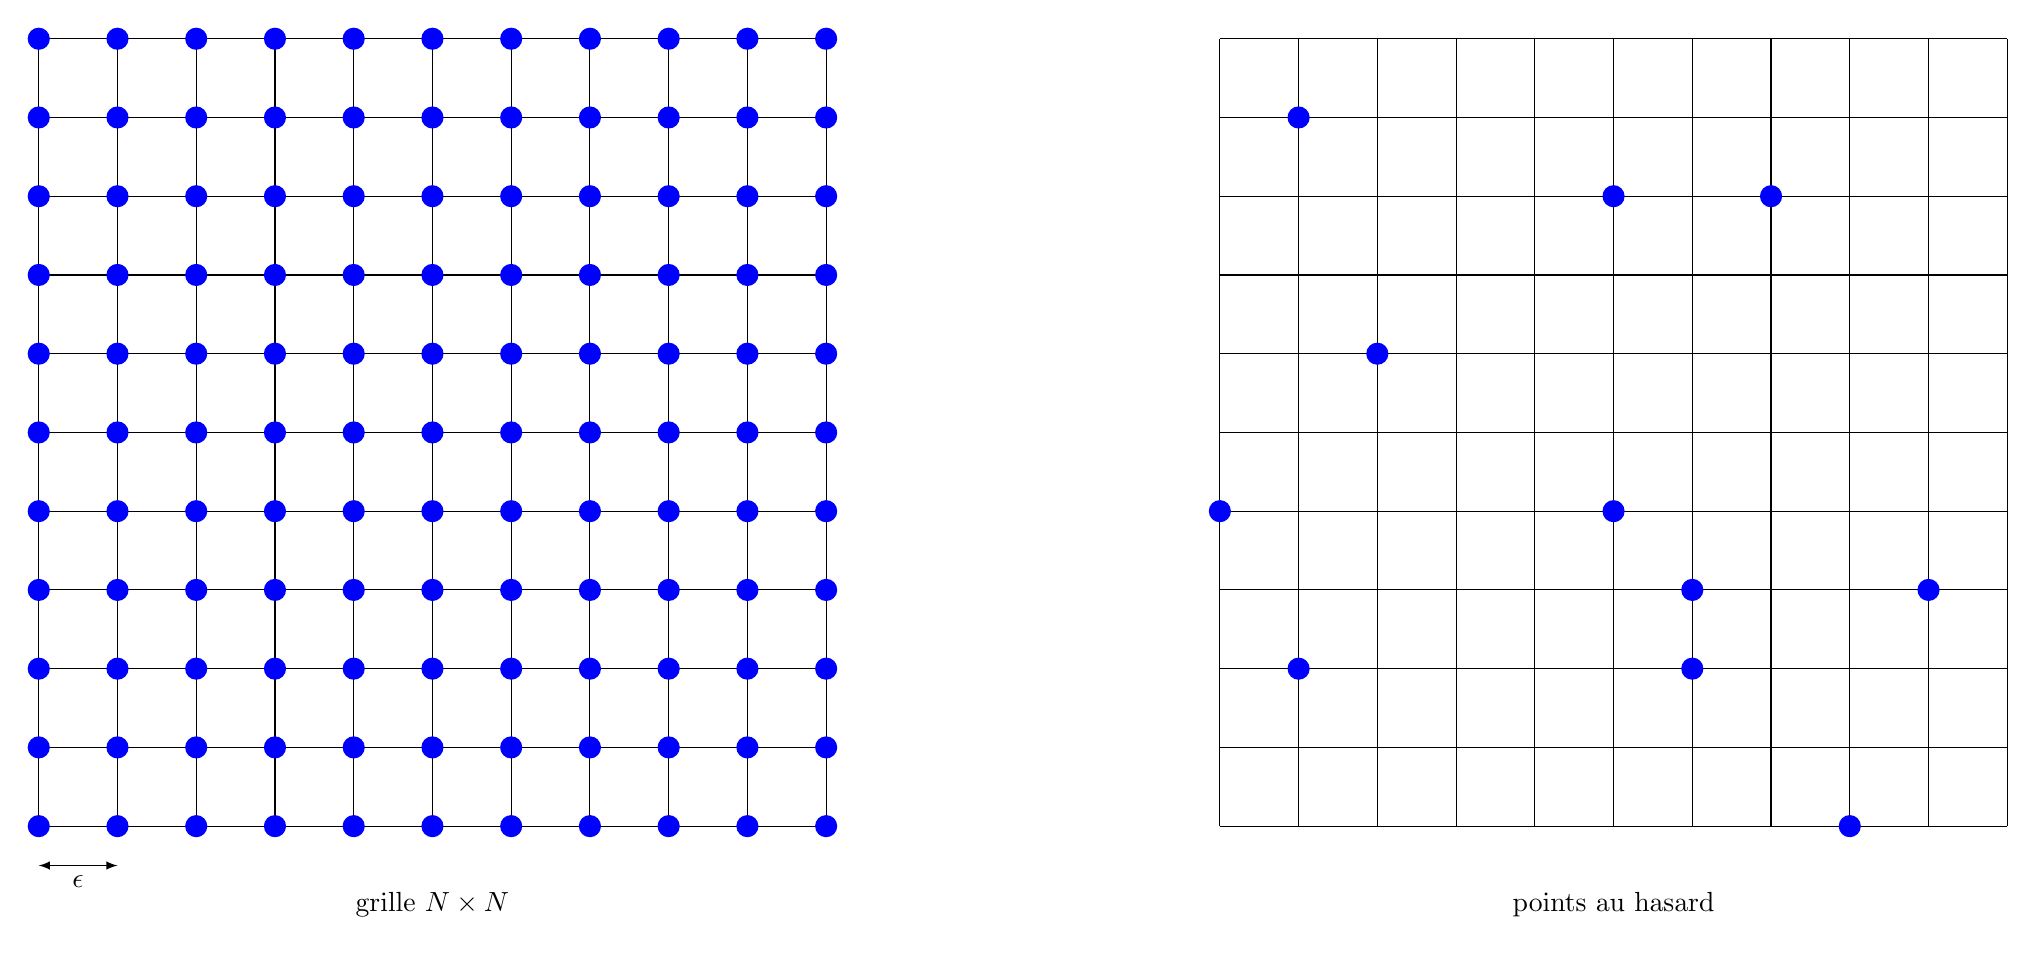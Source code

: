 \begin{tikzpicture}[scale=1]

\def\N{10}

\begin{scope}
\draw (0,0) grid (\N,\N);

\foreach \i in{0,...,\N}{
\foreach \j in{0,...,\N}{
  \fill[blue] (\i,\j) circle (4pt);
}
}

\node at (\N/2,-1) {grille $N\times N$};

\draw[<->,>=latex] (0,-0.5) -- ++ (1,0) node[midway,below]{$\epsilon$};
\end{scope}

\begin{scope}[xshift=15cm]
\draw (0,0) grid (\N,\N);

\foreach \i/\j  in {1/2, 5/8, 9/3, 5/4, 1/9, 6/2, 6/3, 7/8,  2/6,  0/4, 8/0} {
  \fill[blue] (\i,\j) circle (4pt);
}

\node at (\N/2,-1) {points au hasard};
\end{scope}


\end{tikzpicture}